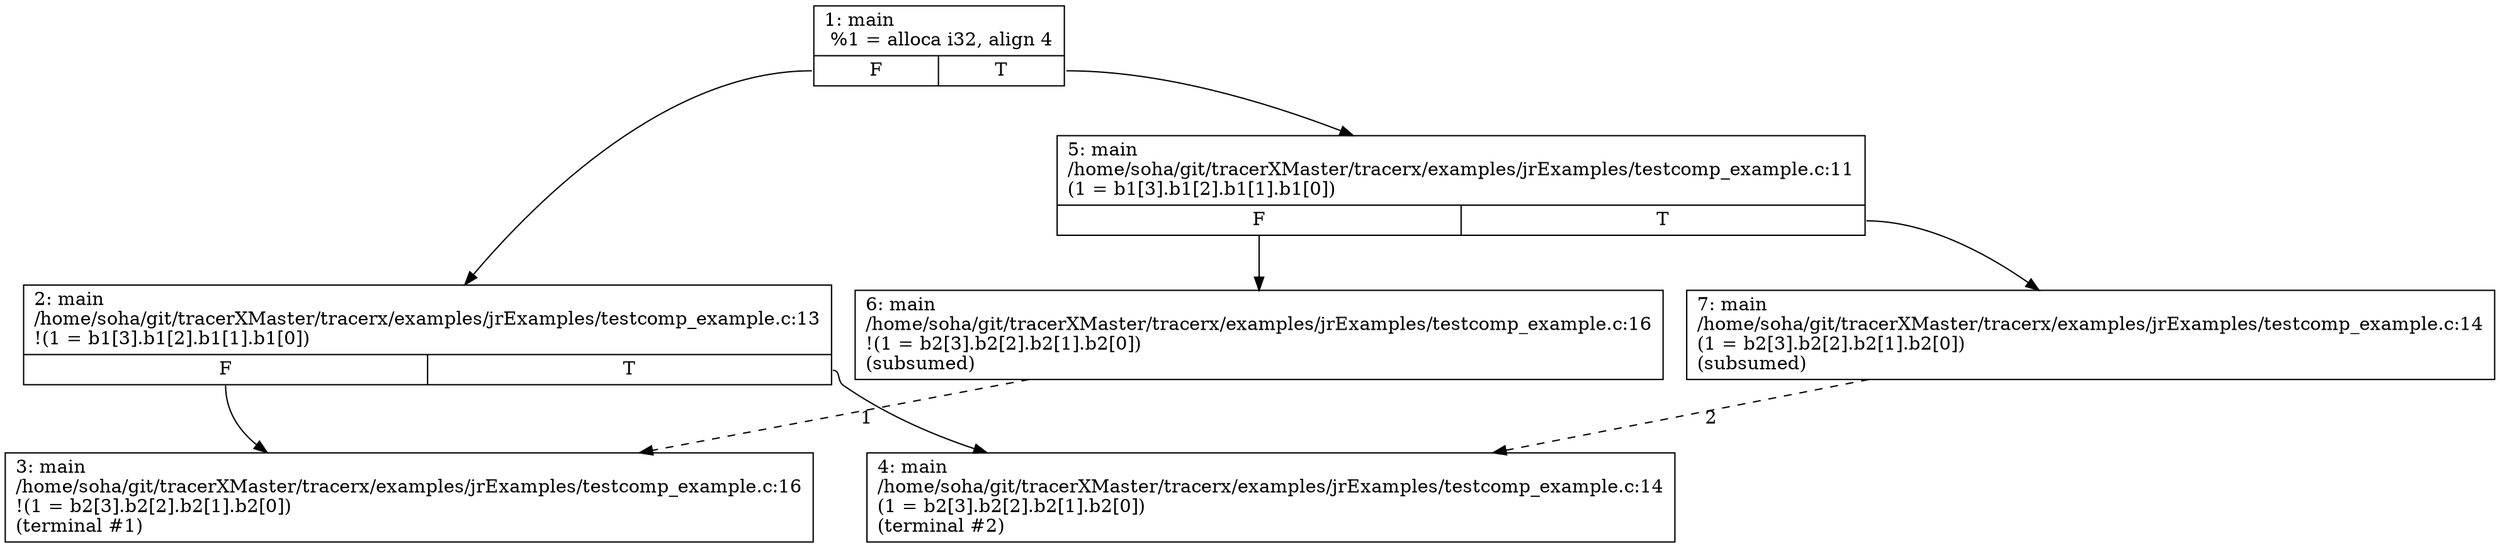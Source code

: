digraph search_tree {
Node1 [shape=record,label="{1: main\l  %1 = alloca i32, align 4\l|{<s0>F|<s1>T}}"];
Node1:s0 -> Node2;
Node1:s1 -> Node5;
Node2 [shape=record,label="{2: main\l/home/soha/git/tracerXMaster/tracerx/examples/jrExamples/testcomp_example.c:13
\l!(1 = b1[3].b1[2].b1[1].b1[0])\l|{<s0>F|<s1>T}}"];
Node2:s0 -> Node3;
Node2:s1 -> Node4;
Node3 [shape=record,label="{3: main\l/home/soha/git/tracerXMaster/tracerx/examples/jrExamples/testcomp_example.c:16
\l!(1 = b2[3].b2[2].b2[1].b2[0])\l(terminal #1)\l}"];
Node4 [shape=record,label="{4: main\l/home/soha/git/tracerXMaster/tracerx/examples/jrExamples/testcomp_example.c:14
\l(1 = b2[3].b2[2].b2[1].b2[0])\l(terminal #2)\l}"];
Node5 [shape=record,label="{5: main\l/home/soha/git/tracerXMaster/tracerx/examples/jrExamples/testcomp_example.c:11
\l(1 = b1[3].b1[2].b1[1].b1[0])\l|{<s0>F|<s1>T}}"];
Node5:s0 -> Node6;
Node5:s1 -> Node7;
Node6 [shape=record,label="{6: main\l/home/soha/git/tracerXMaster/tracerx/examples/jrExamples/testcomp_example.c:16
\l!(1 = b2[3].b2[2].b2[1].b2[0])\l(subsumed)\l}"];
Node7 [shape=record,label="{7: main\l/home/soha/git/tracerXMaster/tracerx/examples/jrExamples/testcomp_example.c:14
\l(1 = b2[3].b2[2].b2[1].b2[0])\l(subsumed)\l}"];
Node6 -> Node3 [style=dashed,label="1"];
Node7 -> Node4 [style=dashed,label="2"];
}
